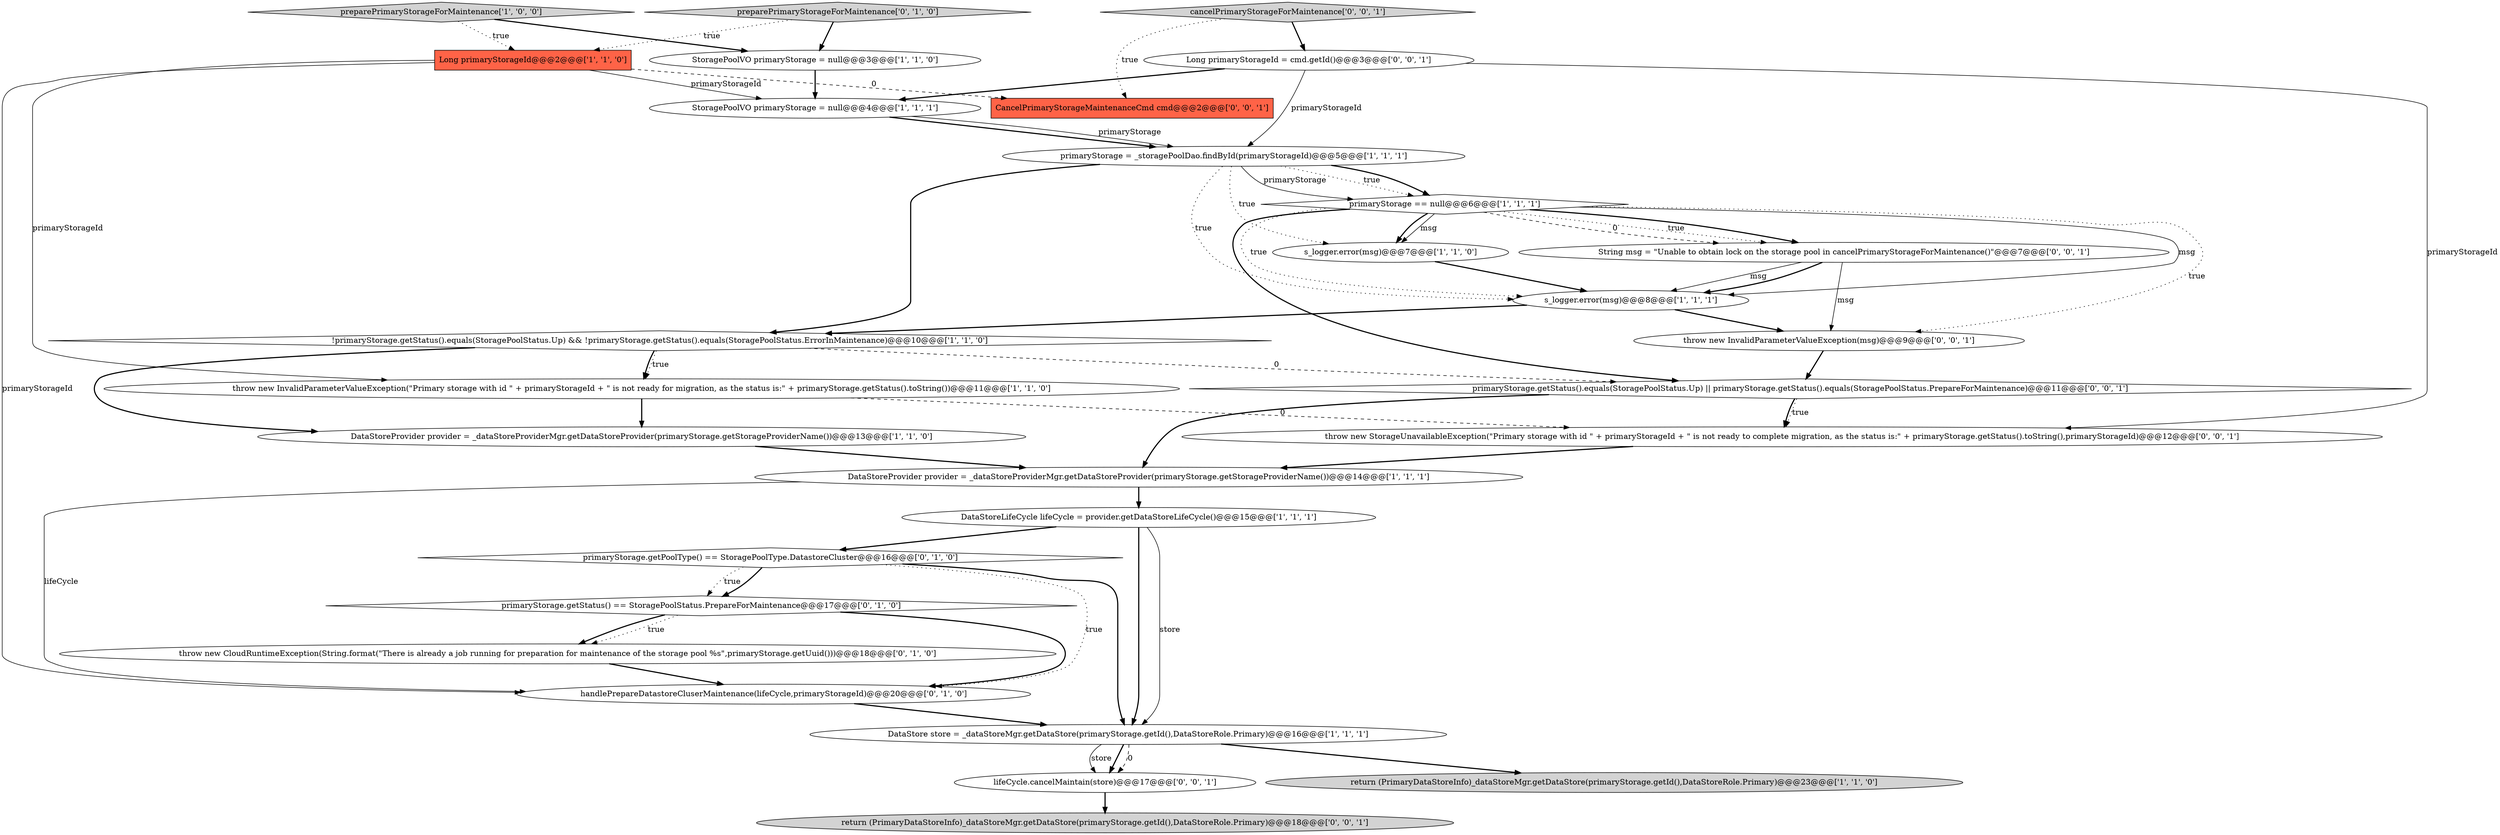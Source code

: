 digraph {
3 [style = filled, label = "DataStore store = _dataStoreMgr.getDataStore(primaryStorage.getId(),DataStoreRole.Primary)@@@16@@@['1', '1', '1']", fillcolor = white, shape = ellipse image = "AAA0AAABBB1BBB"];
2 [style = filled, label = "StoragePoolVO primaryStorage = null@@@4@@@['1', '1', '1']", fillcolor = white, shape = ellipse image = "AAA0AAABBB1BBB"];
7 [style = filled, label = "DataStoreProvider provider = _dataStoreProviderMgr.getDataStoreProvider(primaryStorage.getStorageProviderName())@@@13@@@['1', '1', '0']", fillcolor = white, shape = ellipse image = "AAA0AAABBB1BBB"];
22 [style = filled, label = "lifeCycle.cancelMaintain(store)@@@17@@@['0', '0', '1']", fillcolor = white, shape = ellipse image = "AAA0AAABBB3BBB"];
4 [style = filled, label = "return (PrimaryDataStoreInfo)_dataStoreMgr.getDataStore(primaryStorage.getId(),DataStoreRole.Primary)@@@23@@@['1', '1', '0']", fillcolor = lightgray, shape = ellipse image = "AAA0AAABBB1BBB"];
25 [style = filled, label = "throw new StorageUnavailableException(\"Primary storage with id \" + primaryStorageId + \" is not ready to complete migration, as the status is:\" + primaryStorage.getStatus().toString(),primaryStorageId)@@@12@@@['0', '0', '1']", fillcolor = white, shape = ellipse image = "AAA0AAABBB3BBB"];
17 [style = filled, label = "primaryStorage.getPoolType() == StoragePoolType.DatastoreCluster@@@16@@@['0', '1', '0']", fillcolor = white, shape = diamond image = "AAA1AAABBB2BBB"];
6 [style = filled, label = "DataStoreProvider provider = _dataStoreProviderMgr.getDataStoreProvider(primaryStorage.getStorageProviderName())@@@14@@@['1', '1', '1']", fillcolor = white, shape = ellipse image = "AAA0AAABBB1BBB"];
18 [style = filled, label = "throw new CloudRuntimeException(String.format(\"There is already a job running for preparation for maintenance of the storage pool %s\",primaryStorage.getUuid()))@@@18@@@['0', '1', '0']", fillcolor = white, shape = ellipse image = "AAA1AAABBB2BBB"];
24 [style = filled, label = "String msg = \"Unable to obtain lock on the storage pool in cancelPrimaryStorageForMaintenance()\"@@@7@@@['0', '0', '1']", fillcolor = white, shape = ellipse image = "AAA0AAABBB3BBB"];
12 [style = filled, label = "Long primaryStorageId@@@2@@@['1', '1', '0']", fillcolor = tomato, shape = box image = "AAA0AAABBB1BBB"];
20 [style = filled, label = "throw new InvalidParameterValueException(msg)@@@9@@@['0', '0', '1']", fillcolor = white, shape = ellipse image = "AAA0AAABBB3BBB"];
9 [style = filled, label = "DataStoreLifeCycle lifeCycle = provider.getDataStoreLifeCycle()@@@15@@@['1', '1', '1']", fillcolor = white, shape = ellipse image = "AAA0AAABBB1BBB"];
16 [style = filled, label = "preparePrimaryStorageForMaintenance['0', '1', '0']", fillcolor = lightgray, shape = diamond image = "AAA0AAABBB2BBB"];
0 [style = filled, label = "primaryStorage = _storagePoolDao.findById(primaryStorageId)@@@5@@@['1', '1', '1']", fillcolor = white, shape = ellipse image = "AAA0AAABBB1BBB"];
23 [style = filled, label = "CancelPrimaryStorageMaintenanceCmd cmd@@@2@@@['0', '0', '1']", fillcolor = tomato, shape = box image = "AAA0AAABBB3BBB"];
11 [style = filled, label = "!primaryStorage.getStatus().equals(StoragePoolStatus.Up) && !primaryStorage.getStatus().equals(StoragePoolStatus.ErrorInMaintenance)@@@10@@@['1', '1', '0']", fillcolor = white, shape = diamond image = "AAA0AAABBB1BBB"];
19 [style = filled, label = "primaryStorage.getStatus() == StoragePoolStatus.PrepareForMaintenance@@@17@@@['0', '1', '0']", fillcolor = white, shape = diamond image = "AAA1AAABBB2BBB"];
21 [style = filled, label = "return (PrimaryDataStoreInfo)_dataStoreMgr.getDataStore(primaryStorage.getId(),DataStoreRole.Primary)@@@18@@@['0', '0', '1']", fillcolor = lightgray, shape = ellipse image = "AAA0AAABBB3BBB"];
15 [style = filled, label = "handlePrepareDatastoreCluserMaintenance(lifeCycle,primaryStorageId)@@@20@@@['0', '1', '0']", fillcolor = white, shape = ellipse image = "AAA1AAABBB2BBB"];
8 [style = filled, label = "throw new InvalidParameterValueException(\"Primary storage with id \" + primaryStorageId + \" is not ready for migration, as the status is:\" + primaryStorage.getStatus().toString())@@@11@@@['1', '1', '0']", fillcolor = white, shape = ellipse image = "AAA0AAABBB1BBB"];
5 [style = filled, label = "StoragePoolVO primaryStorage = null@@@3@@@['1', '1', '0']", fillcolor = white, shape = ellipse image = "AAA0AAABBB1BBB"];
26 [style = filled, label = "primaryStorage.getStatus().equals(StoragePoolStatus.Up) || primaryStorage.getStatus().equals(StoragePoolStatus.PrepareForMaintenance)@@@11@@@['0', '0', '1']", fillcolor = white, shape = diamond image = "AAA0AAABBB3BBB"];
10 [style = filled, label = "preparePrimaryStorageForMaintenance['1', '0', '0']", fillcolor = lightgray, shape = diamond image = "AAA0AAABBB1BBB"];
27 [style = filled, label = "cancelPrimaryStorageForMaintenance['0', '0', '1']", fillcolor = lightgray, shape = diamond image = "AAA0AAABBB3BBB"];
13 [style = filled, label = "primaryStorage == null@@@6@@@['1', '1', '1']", fillcolor = white, shape = diamond image = "AAA0AAABBB1BBB"];
28 [style = filled, label = "Long primaryStorageId = cmd.getId()@@@3@@@['0', '0', '1']", fillcolor = white, shape = ellipse image = "AAA0AAABBB3BBB"];
14 [style = filled, label = "s_logger.error(msg)@@@8@@@['1', '1', '1']", fillcolor = white, shape = ellipse image = "AAA0AAABBB1BBB"];
1 [style = filled, label = "s_logger.error(msg)@@@7@@@['1', '1', '0']", fillcolor = white, shape = ellipse image = "AAA0AAABBB1BBB"];
5->2 [style = bold, label=""];
17->19 [style = dotted, label="true"];
13->26 [style = bold, label=""];
26->6 [style = bold, label=""];
0->14 [style = dotted, label="true"];
0->1 [style = dotted, label="true"];
13->14 [style = solid, label="msg"];
11->26 [style = dashed, label="0"];
10->12 [style = dotted, label="true"];
3->22 [style = dashed, label="0"];
27->28 [style = bold, label=""];
12->23 [style = dashed, label="0"];
26->25 [style = dotted, label="true"];
17->19 [style = bold, label=""];
9->3 [style = bold, label=""];
8->25 [style = dashed, label="0"];
7->6 [style = bold, label=""];
19->15 [style = bold, label=""];
14->20 [style = bold, label=""];
0->13 [style = dotted, label="true"];
13->24 [style = dotted, label="true"];
17->3 [style = bold, label=""];
13->24 [style = bold, label=""];
14->11 [style = bold, label=""];
0->13 [style = bold, label=""];
13->1 [style = solid, label="msg"];
12->8 [style = solid, label="primaryStorageId"];
3->22 [style = solid, label="store"];
0->11 [style = bold, label=""];
1->14 [style = bold, label=""];
13->24 [style = dashed, label="0"];
12->2 [style = solid, label="primaryStorageId"];
24->14 [style = solid, label="msg"];
11->7 [style = bold, label=""];
6->9 [style = bold, label=""];
26->25 [style = bold, label=""];
16->12 [style = dotted, label="true"];
11->8 [style = dotted, label="true"];
17->15 [style = dotted, label="true"];
9->3 [style = solid, label="store"];
11->8 [style = bold, label=""];
9->17 [style = bold, label=""];
13->20 [style = dotted, label="true"];
6->15 [style = solid, label="lifeCycle"];
15->3 [style = bold, label=""];
16->5 [style = bold, label=""];
13->1 [style = bold, label=""];
28->0 [style = solid, label="primaryStorageId"];
8->7 [style = bold, label=""];
27->23 [style = dotted, label="true"];
2->0 [style = bold, label=""];
3->22 [style = bold, label=""];
22->21 [style = bold, label=""];
24->14 [style = bold, label=""];
12->15 [style = solid, label="primaryStorageId"];
20->26 [style = bold, label=""];
19->18 [style = bold, label=""];
25->6 [style = bold, label=""];
13->14 [style = dotted, label="true"];
28->2 [style = bold, label=""];
3->4 [style = bold, label=""];
24->20 [style = solid, label="msg"];
0->13 [style = solid, label="primaryStorage"];
10->5 [style = bold, label=""];
2->0 [style = solid, label="primaryStorage"];
28->25 [style = solid, label="primaryStorageId"];
19->18 [style = dotted, label="true"];
18->15 [style = bold, label=""];
}
